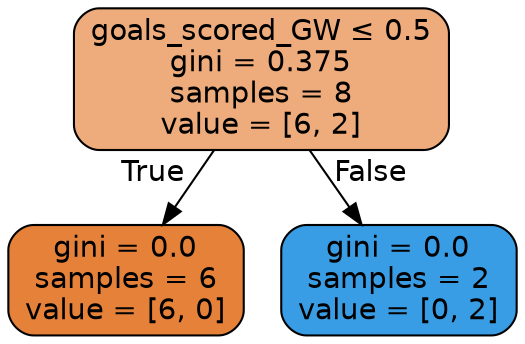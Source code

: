 digraph Tree {
node [shape=box, style="filled, rounded", color="black", fontname=helvetica] ;
edge [fontname=helvetica] ;
0 [label=<goals_scored_GW &le; 0.5<br/>gini = 0.375<br/>samples = 8<br/>value = [6, 2]>, fillcolor="#e58139aa"] ;
1 [label=<gini = 0.0<br/>samples = 6<br/>value = [6, 0]>, fillcolor="#e58139ff"] ;
0 -> 1 [labeldistance=2.5, labelangle=45, headlabel="True"] ;
2 [label=<gini = 0.0<br/>samples = 2<br/>value = [0, 2]>, fillcolor="#399de5ff"] ;
0 -> 2 [labeldistance=2.5, labelangle=-45, headlabel="False"] ;
}